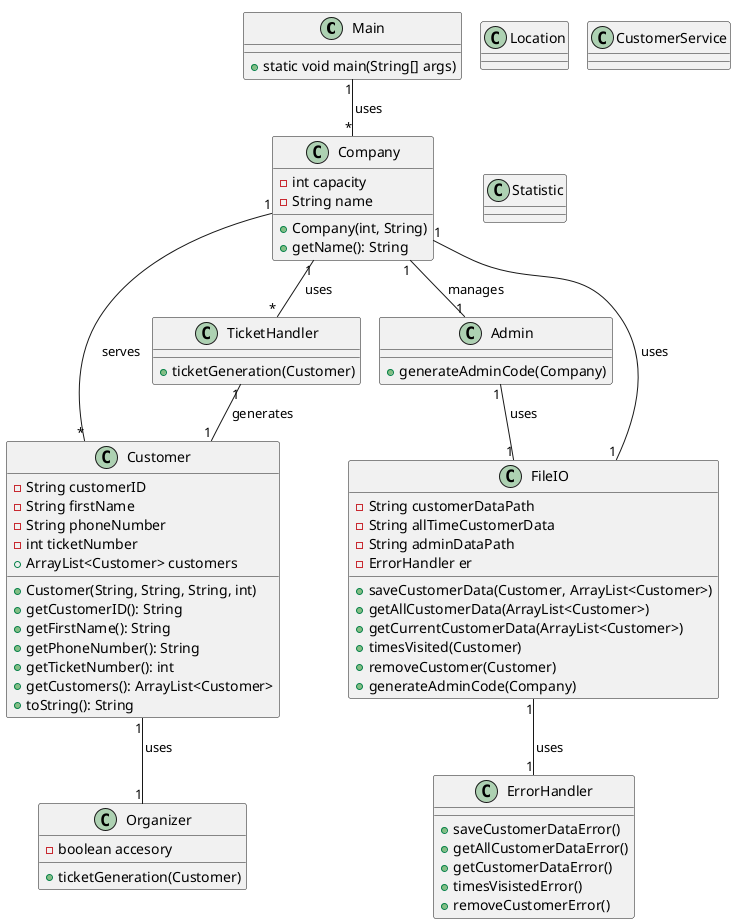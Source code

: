 @startuml
!pragma layout smetana
class Main{
+ static void main(String[] args)
}

class Customer {
    - String customerID
    - String firstName
    - String phoneNumber
    - int ticketNumber
    + ArrayList<Customer> customers
    + Customer(String, String, String, int)
    + getCustomerID(): String
    + getFirstName(): String
    + getPhoneNumber(): String
    + getTicketNumber(): int
    + getCustomers(): ArrayList<Customer>
    + toString(): String
}

class Company {
    - int capacity
    - String name
    + Company(int, String)
    + getName(): String
}

class TicketHandler {
    + ticketGeneration(Customer)
}

class Admin {
    + generateAdminCode(Company)
}

class ErrorHandler {
    + saveCustomerDataError()
    + getAllCustomerDataError()
    + getCustomerDataError()
    + timesVisistedError()
    + removeCustomerError()
}

class FileIO {
    - String customerDataPath
    - String allTimeCustomerData
    - String adminDataPath
    - ErrorHandler er
    + saveCustomerData(Customer, ArrayList<Customer>)
    + getAllCustomerData(ArrayList<Customer>)
    + getCurrentCustomerData(ArrayList<Customer>)
    + timesVisited(Customer)
    + removeCustomer(Customer)
    + generateAdminCode(Company)
}

class Organizer {
    - boolean accesory
    + ticketGeneration(Customer)
}

class Location {
}

class CustomerService {
}

class Statistic {
}

Main "1" -- "*" Company : uses >

Company "1" -- "*" Customer : serves >
Company "1" -- "*" TicketHandler : uses >
Company "1" -- "1" Admin : manages >
Company "1" -- "1" FileIO : uses >

Admin "1" -- "1" FileIO : uses >

TicketHandler "1" -- "1" Customer : generates >

Customer "1" -- "1" Organizer : uses >

FileIO "1" -- "1" ErrorHandler : uses >

@enduml